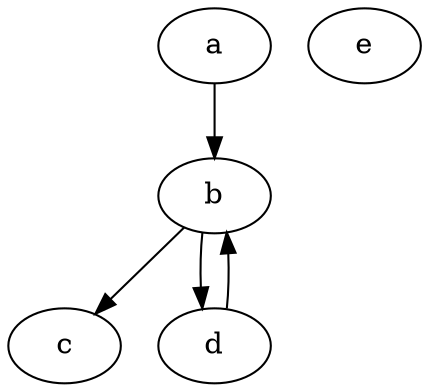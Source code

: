 digraph graphname {
    a -> b -> c [peso = 5]
    b -> d
    d -> b
    e
}

/*
graph oi {
	a -- c -- d [weight=4];
	a -- d [weight=3];
	a -- b -- c;
	b -- d;
}
*/
/*
  th
  ab
a -- b
*/

/*
A---B
|\ /|
| X |
|/ \|
C---D






DIRECIONADO
  h   t
+---+---+
| a | b | -- a = agnameof(aghead(aresta)), b = agnameof(agtail(aresta)). If (agnameof(aghead(aresta)) == )
| c | d |
| d | c |
+---+---+

Processo de insercao:
Inserindo por A:
	Inseri aresta a -> b.
	Mudei de 0 pra 1 === | a | b | 1 |

Inserindo por B:
	Olhei tabela.



Vertice v {
	[Aresta v -> w]
}

Vertice w {
	[Aresta v -> w]
}




V a {
	[Aresta a -> b, aresta b -> a]
}
V b {
	[Aresta a -> b, aresta b -> a]
}
*/